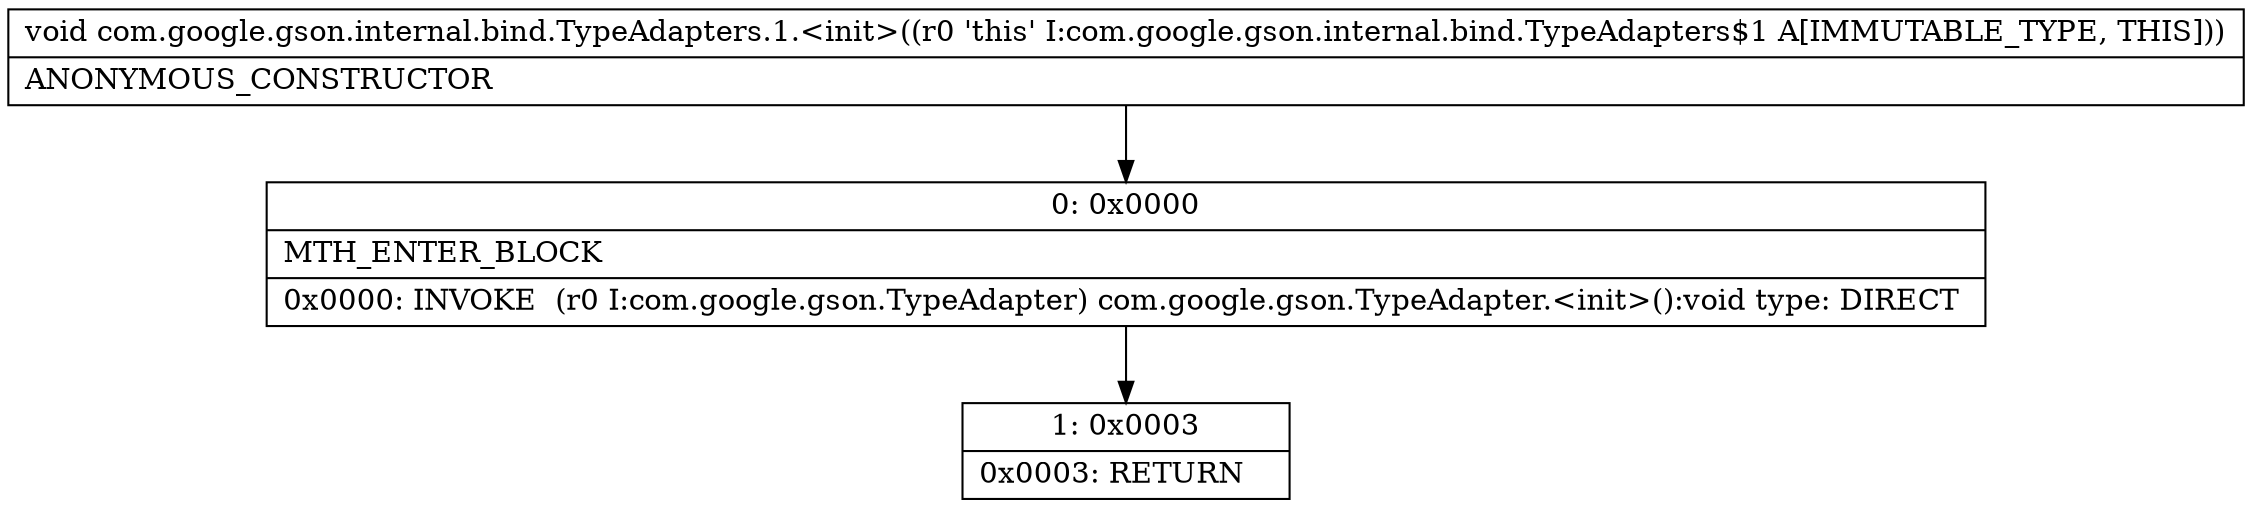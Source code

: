 digraph "CFG forcom.google.gson.internal.bind.TypeAdapters.1.\<init\>()V" {
Node_0 [shape=record,label="{0\:\ 0x0000|MTH_ENTER_BLOCK\l|0x0000: INVOKE  (r0 I:com.google.gson.TypeAdapter) com.google.gson.TypeAdapter.\<init\>():void type: DIRECT \l}"];
Node_1 [shape=record,label="{1\:\ 0x0003|0x0003: RETURN   \l}"];
MethodNode[shape=record,label="{void com.google.gson.internal.bind.TypeAdapters.1.\<init\>((r0 'this' I:com.google.gson.internal.bind.TypeAdapters$1 A[IMMUTABLE_TYPE, THIS]))  | ANONYMOUS_CONSTRUCTOR\l}"];
MethodNode -> Node_0;
Node_0 -> Node_1;
}

